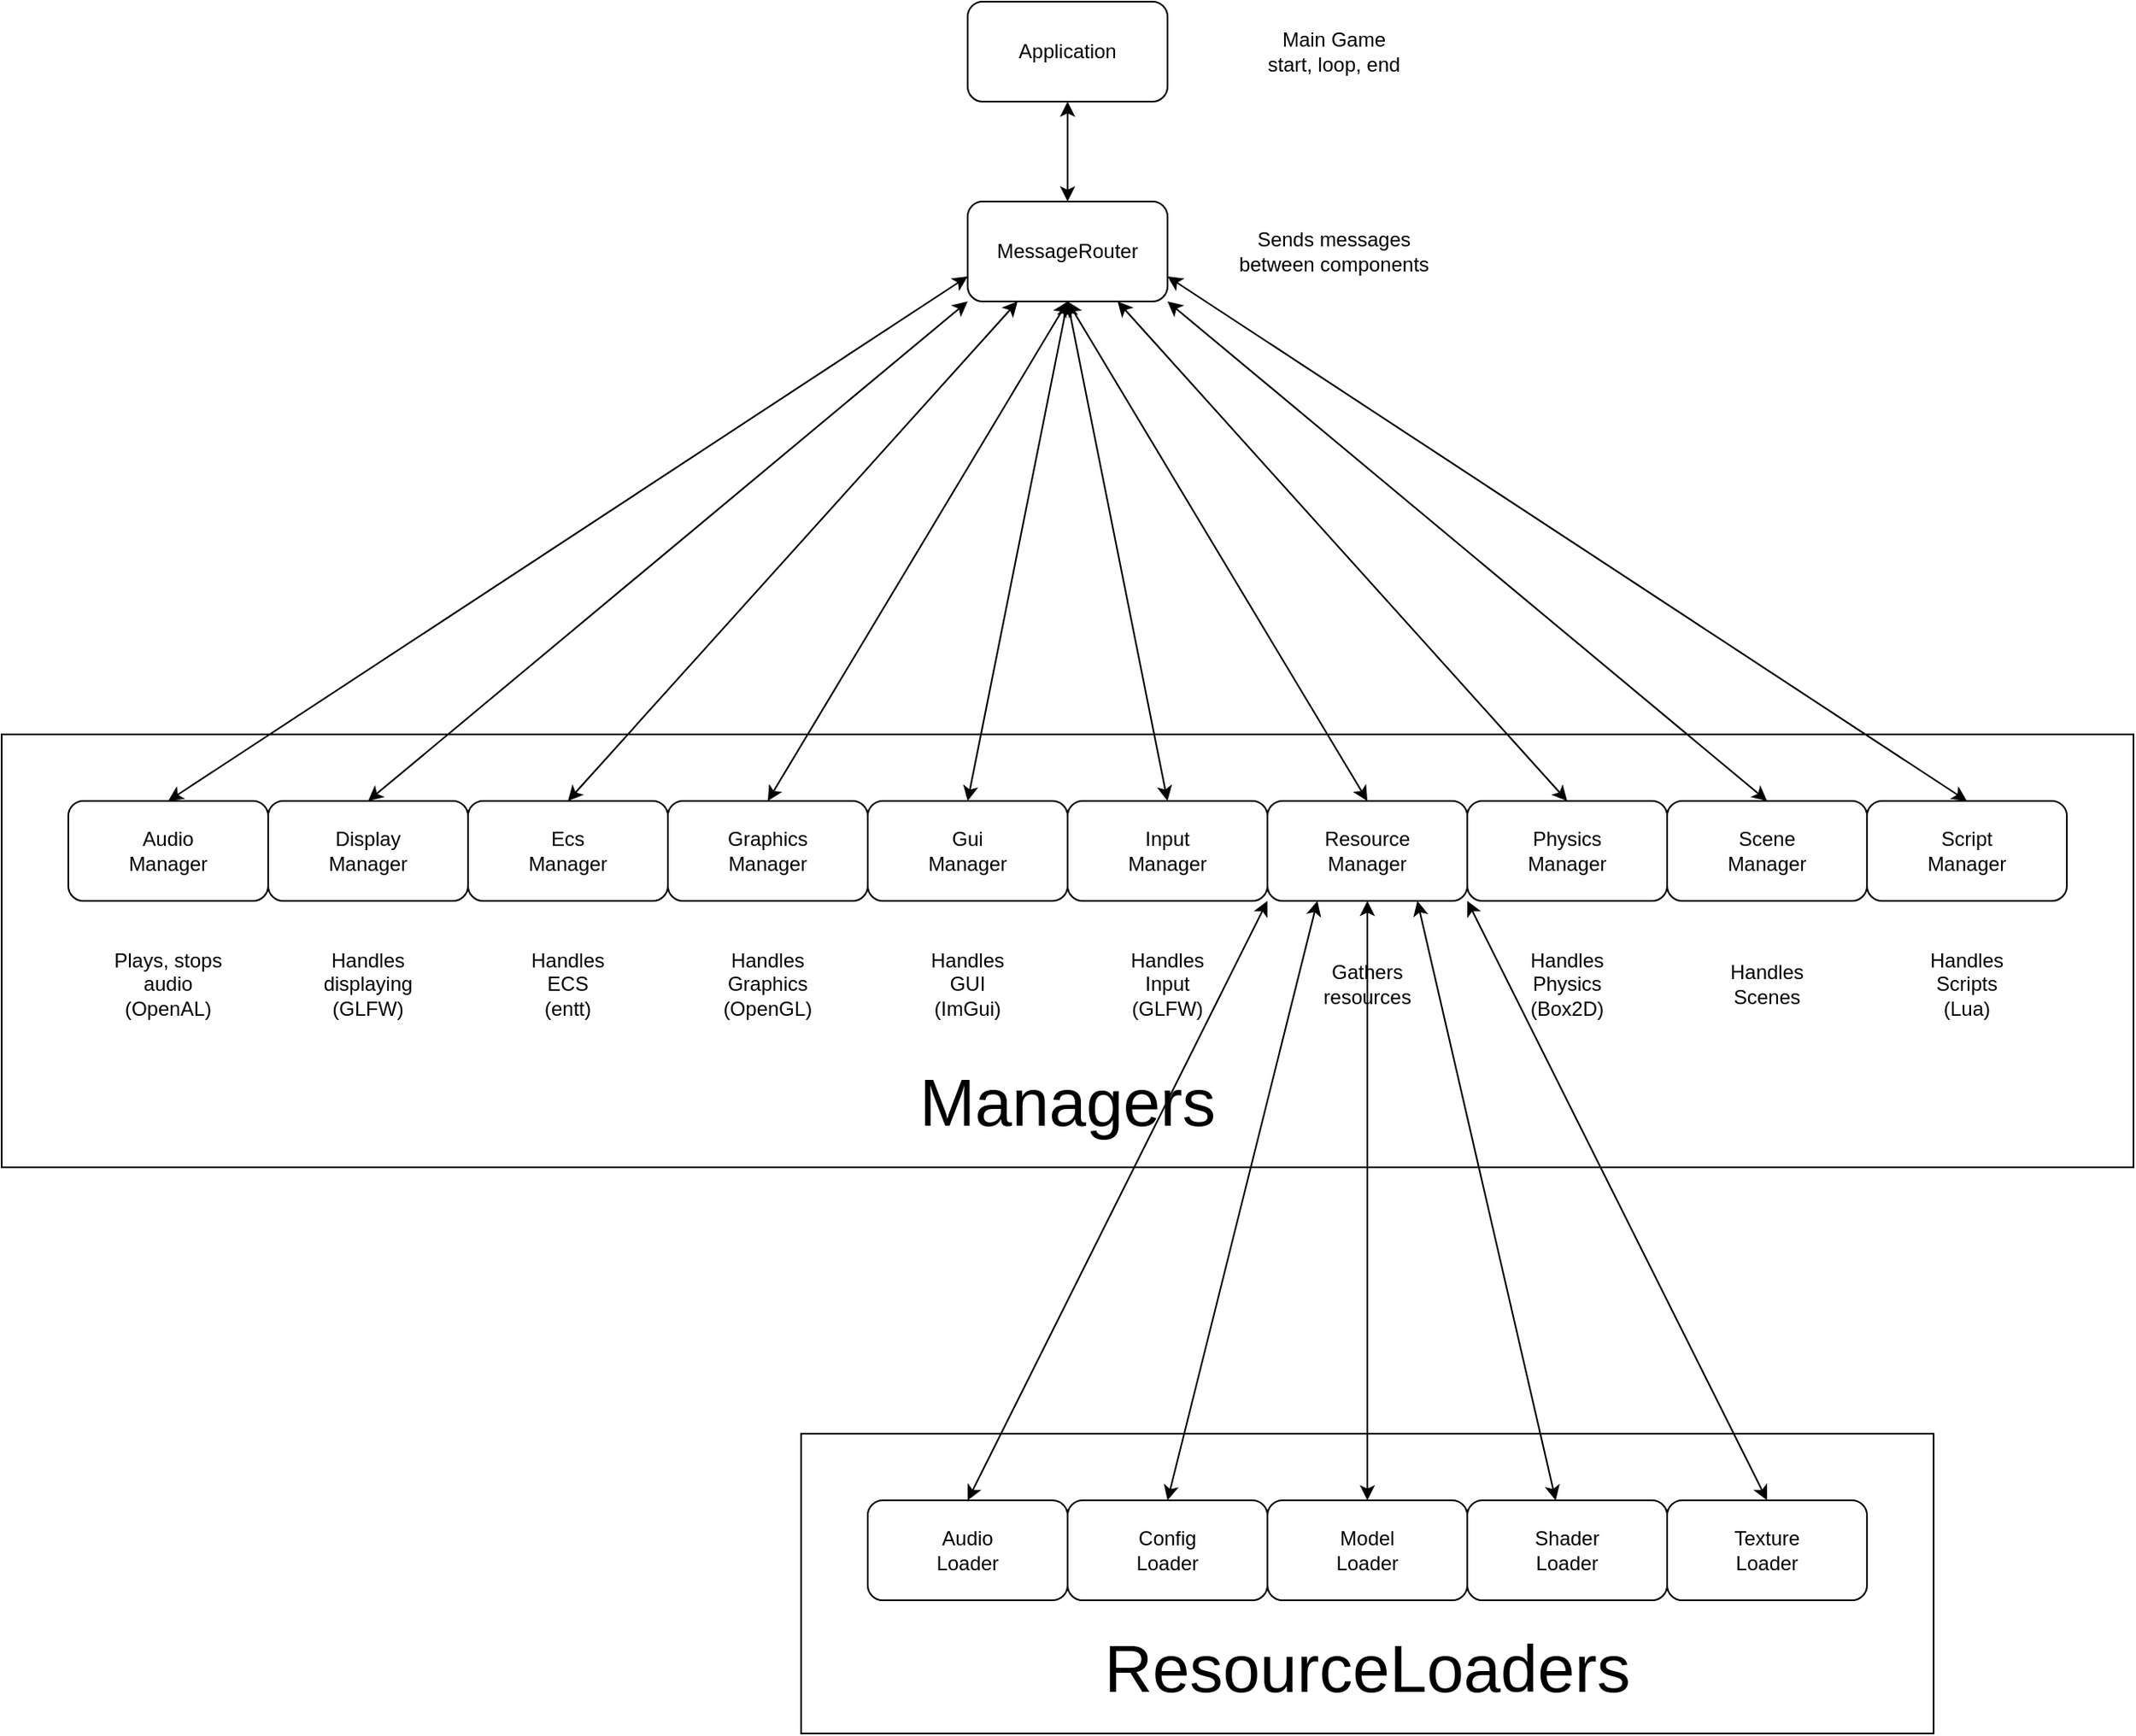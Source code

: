 <mxfile version="22.1.4" type="device">
  <diagram name="Page-1" id="W_kA3sglpmRYMi78AujP">
    <mxGraphModel dx="2359" dy="815" grid="1" gridSize="10" guides="1" tooltips="1" connect="1" arrows="1" fold="1" page="1" pageScale="1" pageWidth="850" pageHeight="1100" math="0" shadow="0">
      <root>
        <mxCell id="0" />
        <mxCell id="1" parent="0" />
        <mxCell id="ufDDuVdV7RdQUQUNFYPA-53" value="" style="rounded=0;whiteSpace=wrap;html=1;" vertex="1" parent="1">
          <mxGeometry x="-260" y="560" width="1280" height="260" as="geometry" />
        </mxCell>
        <mxCell id="ufDDuVdV7RdQUQUNFYPA-55" value="" style="rounded=0;whiteSpace=wrap;html=1;" vertex="1" parent="1">
          <mxGeometry x="220" y="980" width="680" height="180" as="geometry" />
        </mxCell>
        <mxCell id="ufDDuVdV7RdQUQUNFYPA-14" value="" style="endArrow=classic;html=1;rounded=0;exitX=0.5;exitY=0;exitDx=0;exitDy=0;entryX=0;entryY=0.75;entryDx=0;entryDy=0;startArrow=classic;startFill=1;" edge="1" parent="1" source="ufDDuVdV7RdQUQUNFYPA-12" target="ufDDuVdV7RdQUQUNFYPA-2">
          <mxGeometry width="50" height="50" relative="1" as="geometry">
            <mxPoint x="400" y="510" as="sourcePoint" />
            <mxPoint x="280" y="390" as="targetPoint" />
          </mxGeometry>
        </mxCell>
        <mxCell id="ufDDuVdV7RdQUQUNFYPA-1" value="Application" style="rounded=1;whiteSpace=wrap;html=1;" vertex="1" parent="1">
          <mxGeometry x="320" y="120" width="120" height="60" as="geometry" />
        </mxCell>
        <mxCell id="ufDDuVdV7RdQUQUNFYPA-3" style="edgeStyle=orthogonalEdgeStyle;rounded=0;orthogonalLoop=1;jettySize=auto;html=1;startArrow=classic;startFill=1;" edge="1" parent="1" source="ufDDuVdV7RdQUQUNFYPA-2" target="ufDDuVdV7RdQUQUNFYPA-1">
          <mxGeometry relative="1" as="geometry" />
        </mxCell>
        <mxCell id="ufDDuVdV7RdQUQUNFYPA-2" value="MessageRouter" style="rounded=1;whiteSpace=wrap;html=1;" vertex="1" parent="1">
          <mxGeometry x="320" y="240" width="120" height="60" as="geometry" />
        </mxCell>
        <mxCell id="ufDDuVdV7RdQUQUNFYPA-4" value="Resource&lt;br&gt;Manager" style="rounded=1;whiteSpace=wrap;html=1;" vertex="1" parent="1">
          <mxGeometry x="500" y="600" width="120" height="60" as="geometry" />
        </mxCell>
        <mxCell id="ufDDuVdV7RdQUQUNFYPA-6" value="&lt;div&gt;Gui&lt;/div&gt;Manager" style="rounded=1;whiteSpace=wrap;html=1;" vertex="1" parent="1">
          <mxGeometry x="260" y="600" width="120" height="60" as="geometry" />
        </mxCell>
        <mxCell id="ufDDuVdV7RdQUQUNFYPA-7" value="Graphics&lt;br&gt;Manager" style="rounded=1;whiteSpace=wrap;html=1;" vertex="1" parent="1">
          <mxGeometry x="140" y="600" width="120" height="60" as="geometry" />
        </mxCell>
        <mxCell id="ufDDuVdV7RdQUQUNFYPA-8" value="Ecs&lt;br&gt;Manager" style="rounded=1;whiteSpace=wrap;html=1;" vertex="1" parent="1">
          <mxGeometry x="20" y="600" width="120" height="60" as="geometry" />
        </mxCell>
        <mxCell id="ufDDuVdV7RdQUQUNFYPA-10" value="Physics&lt;br&gt;Manager" style="rounded=1;whiteSpace=wrap;html=1;" vertex="1" parent="1">
          <mxGeometry x="620" y="600" width="120" height="60" as="geometry" />
        </mxCell>
        <mxCell id="ufDDuVdV7RdQUQUNFYPA-11" value="&lt;div&gt;Script&lt;/div&gt;Manager" style="rounded=1;whiteSpace=wrap;html=1;" vertex="1" parent="1">
          <mxGeometry x="860" y="600" width="120" height="60" as="geometry" />
        </mxCell>
        <mxCell id="ufDDuVdV7RdQUQUNFYPA-12" value="Audio&lt;br&gt;Manager" style="rounded=1;whiteSpace=wrap;html=1;" vertex="1" parent="1">
          <mxGeometry x="-220" y="600" width="120" height="60" as="geometry" />
        </mxCell>
        <mxCell id="ufDDuVdV7RdQUQUNFYPA-16" value="" style="endArrow=classic;html=1;rounded=0;exitX=0.5;exitY=0;exitDx=0;exitDy=0;entryX=0.25;entryY=1;entryDx=0;entryDy=0;startArrow=classic;startFill=1;" edge="1" parent="1" source="ufDDuVdV7RdQUQUNFYPA-8" target="ufDDuVdV7RdQUQUNFYPA-2">
          <mxGeometry width="50" height="50" relative="1" as="geometry">
            <mxPoint x="30" y="610" as="sourcePoint" />
            <mxPoint x="300" y="420" as="targetPoint" />
          </mxGeometry>
        </mxCell>
        <mxCell id="ufDDuVdV7RdQUQUNFYPA-17" value="" style="endArrow=classic;html=1;rounded=0;exitX=0.5;exitY=0;exitDx=0;exitDy=0;entryX=0.5;entryY=1;entryDx=0;entryDy=0;startArrow=classic;startFill=1;" edge="1" parent="1" source="ufDDuVdV7RdQUQUNFYPA-7" target="ufDDuVdV7RdQUQUNFYPA-2">
          <mxGeometry width="50" height="50" relative="1" as="geometry">
            <mxPoint x="150" y="610" as="sourcePoint" />
            <mxPoint x="370" y="570" as="targetPoint" />
          </mxGeometry>
        </mxCell>
        <mxCell id="ufDDuVdV7RdQUQUNFYPA-18" value="" style="endArrow=classic;html=1;rounded=0;exitX=0.5;exitY=0;exitDx=0;exitDy=0;entryX=0.5;entryY=1;entryDx=0;entryDy=0;startArrow=classic;startFill=1;" edge="1" parent="1" source="ufDDuVdV7RdQUQUNFYPA-6" target="ufDDuVdV7RdQUQUNFYPA-2">
          <mxGeometry width="50" height="50" relative="1" as="geometry">
            <mxPoint x="270" y="610" as="sourcePoint" />
            <mxPoint x="390" y="560" as="targetPoint" />
          </mxGeometry>
        </mxCell>
        <mxCell id="ufDDuVdV7RdQUQUNFYPA-20" value="" style="endArrow=classic;html=1;rounded=0;exitX=0.5;exitY=0;exitDx=0;exitDy=0;entryX=0.75;entryY=1;entryDx=0;entryDy=0;startArrow=classic;startFill=1;" edge="1" parent="1" source="ufDDuVdV7RdQUQUNFYPA-10" target="ufDDuVdV7RdQUQUNFYPA-2">
          <mxGeometry width="50" height="50" relative="1" as="geometry">
            <mxPoint x="510" y="610" as="sourcePoint" />
            <mxPoint x="480" y="510" as="targetPoint" />
          </mxGeometry>
        </mxCell>
        <mxCell id="ufDDuVdV7RdQUQUNFYPA-21" value="" style="endArrow=classic;html=1;rounded=0;exitX=0.5;exitY=0;exitDx=0;exitDy=0;entryX=1;entryY=0.75;entryDx=0;entryDy=0;startArrow=classic;startFill=1;" edge="1" parent="1" source="ufDDuVdV7RdQUQUNFYPA-11" target="ufDDuVdV7RdQUQUNFYPA-2">
          <mxGeometry width="50" height="50" relative="1" as="geometry">
            <mxPoint x="630" y="610" as="sourcePoint" />
            <mxPoint x="610" y="430" as="targetPoint" />
          </mxGeometry>
        </mxCell>
        <mxCell id="ufDDuVdV7RdQUQUNFYPA-22" value="Config&lt;br&gt;Loader" style="rounded=1;whiteSpace=wrap;html=1;" vertex="1" parent="1">
          <mxGeometry x="380" y="1020" width="120" height="60" as="geometry" />
        </mxCell>
        <mxCell id="ufDDuVdV7RdQUQUNFYPA-23" value="Shader&lt;br&gt;Loader" style="rounded=1;whiteSpace=wrap;html=1;" vertex="1" parent="1">
          <mxGeometry x="620" y="1020" width="120" height="60" as="geometry" />
        </mxCell>
        <mxCell id="ufDDuVdV7RdQUQUNFYPA-24" value="Audio&lt;br&gt;Loader" style="rounded=1;whiteSpace=wrap;html=1;" vertex="1" parent="1">
          <mxGeometry x="260" y="1020" width="120" height="60" as="geometry" />
        </mxCell>
        <mxCell id="ufDDuVdV7RdQUQUNFYPA-25" value="Texture&lt;br&gt;Loader" style="rounded=1;whiteSpace=wrap;html=1;" vertex="1" parent="1">
          <mxGeometry x="740" y="1020" width="120" height="60" as="geometry" />
        </mxCell>
        <mxCell id="ufDDuVdV7RdQUQUNFYPA-26" value="Model&lt;br&gt;Loader" style="rounded=1;whiteSpace=wrap;html=1;" vertex="1" parent="1">
          <mxGeometry x="500" y="1020" width="120" height="60" as="geometry" />
        </mxCell>
        <mxCell id="ufDDuVdV7RdQUQUNFYPA-34" value="Plays, stops&lt;br&gt;audio&lt;br&gt;(OpenAL)" style="text;html=1;strokeColor=none;fillColor=none;align=center;verticalAlign=middle;whiteSpace=wrap;rounded=0;" vertex="1" parent="1">
          <mxGeometry x="-220" y="680" width="120" height="60" as="geometry" />
        </mxCell>
        <mxCell id="ufDDuVdV7RdQUQUNFYPA-35" value="Handles&lt;br&gt;ECS&lt;br&gt;(entt)" style="text;html=1;strokeColor=none;fillColor=none;align=center;verticalAlign=middle;whiteSpace=wrap;rounded=0;" vertex="1" parent="1">
          <mxGeometry x="20" y="680" width="120" height="60" as="geometry" />
        </mxCell>
        <mxCell id="ufDDuVdV7RdQUQUNFYPA-36" value="Handles&lt;br&gt;Graphics&lt;br&gt;(OpenGL)" style="text;html=1;strokeColor=none;fillColor=none;align=center;verticalAlign=middle;whiteSpace=wrap;rounded=0;" vertex="1" parent="1">
          <mxGeometry x="140" y="680" width="120" height="60" as="geometry" />
        </mxCell>
        <mxCell id="ufDDuVdV7RdQUQUNFYPA-37" value="Handles&lt;br&gt;GUI&lt;br&gt;(ImGui)" style="text;html=1;strokeColor=none;fillColor=none;align=center;verticalAlign=middle;whiteSpace=wrap;rounded=0;" vertex="1" parent="1">
          <mxGeometry x="260" y="680" width="120" height="60" as="geometry" />
        </mxCell>
        <mxCell id="ufDDuVdV7RdQUQUNFYPA-38" value="Handles&lt;br&gt;Physics&lt;br&gt;(Box2D)" style="text;html=1;strokeColor=none;fillColor=none;align=center;verticalAlign=middle;whiteSpace=wrap;rounded=0;" vertex="1" parent="1">
          <mxGeometry x="620" y="680" width="120" height="60" as="geometry" />
        </mxCell>
        <mxCell id="ufDDuVdV7RdQUQUNFYPA-39" value="Handles&lt;br&gt;Scripts&lt;br&gt;(Lua)" style="text;html=1;strokeColor=none;fillColor=none;align=center;verticalAlign=middle;whiteSpace=wrap;rounded=0;" vertex="1" parent="1">
          <mxGeometry x="860" y="680" width="120" height="60" as="geometry" />
        </mxCell>
        <mxCell id="ufDDuVdV7RdQUQUNFYPA-40" value="Sends messages&lt;br&gt;between components" style="text;html=1;strokeColor=none;fillColor=none;align=center;verticalAlign=middle;whiteSpace=wrap;rounded=0;" vertex="1" parent="1">
          <mxGeometry x="480" y="240" width="120" height="60" as="geometry" />
        </mxCell>
        <mxCell id="ufDDuVdV7RdQUQUNFYPA-41" value="Main Game &lt;br&gt;start, loop, end" style="text;html=1;strokeColor=none;fillColor=none;align=center;verticalAlign=middle;whiteSpace=wrap;rounded=0;" vertex="1" parent="1">
          <mxGeometry x="480" y="120" width="120" height="60" as="geometry" />
        </mxCell>
        <mxCell id="ufDDuVdV7RdQUQUNFYPA-43" value="&lt;div&gt;Scene&lt;br&gt;&lt;/div&gt;Manager" style="rounded=1;whiteSpace=wrap;html=1;" vertex="1" parent="1">
          <mxGeometry x="740" y="600" width="120" height="60" as="geometry" />
        </mxCell>
        <mxCell id="ufDDuVdV7RdQUQUNFYPA-44" value="Handles &lt;br&gt;Scenes" style="text;html=1;strokeColor=none;fillColor=none;align=center;verticalAlign=middle;whiteSpace=wrap;rounded=0;" vertex="1" parent="1">
          <mxGeometry x="740" y="680" width="120" height="60" as="geometry" />
        </mxCell>
        <mxCell id="ufDDuVdV7RdQUQUNFYPA-45" value="" style="endArrow=classic;html=1;rounded=0;exitX=0.5;exitY=0;exitDx=0;exitDy=0;entryX=1;entryY=1;entryDx=0;entryDy=0;startArrow=classic;startFill=1;" edge="1" parent="1" source="ufDDuVdV7RdQUQUNFYPA-43" target="ufDDuVdV7RdQUQUNFYPA-2">
          <mxGeometry width="50" height="50" relative="1" as="geometry">
            <mxPoint x="510" y="610" as="sourcePoint" />
            <mxPoint x="390" y="470" as="targetPoint" />
          </mxGeometry>
        </mxCell>
        <mxCell id="ufDDuVdV7RdQUQUNFYPA-46" value="Display&lt;br&gt;Manager" style="rounded=1;whiteSpace=wrap;html=1;" vertex="1" parent="1">
          <mxGeometry x="-100" y="600" width="120" height="60" as="geometry" />
        </mxCell>
        <mxCell id="ufDDuVdV7RdQUQUNFYPA-47" value="Handles&lt;br&gt;displaying&lt;br&gt;(GLFW)" style="text;html=1;strokeColor=none;fillColor=none;align=center;verticalAlign=middle;whiteSpace=wrap;rounded=0;" vertex="1" parent="1">
          <mxGeometry x="-100" y="680" width="120" height="60" as="geometry" />
        </mxCell>
        <mxCell id="ufDDuVdV7RdQUQUNFYPA-48" value="Input&lt;br&gt;Manager" style="rounded=1;whiteSpace=wrap;html=1;" vertex="1" parent="1">
          <mxGeometry x="380" y="600" width="120" height="60" as="geometry" />
        </mxCell>
        <mxCell id="ufDDuVdV7RdQUQUNFYPA-49" value="Handles&lt;br&gt;Input&lt;br&gt;(GLFW)" style="text;html=1;strokeColor=none;fillColor=none;align=center;verticalAlign=middle;whiteSpace=wrap;rounded=0;" vertex="1" parent="1">
          <mxGeometry x="380" y="680" width="120" height="60" as="geometry" />
        </mxCell>
        <mxCell id="ufDDuVdV7RdQUQUNFYPA-50" value="" style="endArrow=classic;html=1;rounded=0;exitX=0.5;exitY=0;exitDx=0;exitDy=0;entryX=0;entryY=1;entryDx=0;entryDy=0;startArrow=classic;startFill=1;" edge="1" parent="1" source="ufDDuVdV7RdQUQUNFYPA-46" target="ufDDuVdV7RdQUQUNFYPA-2">
          <mxGeometry width="50" height="50" relative="1" as="geometry">
            <mxPoint x="150" y="610" as="sourcePoint" />
            <mxPoint x="310" y="430" as="targetPoint" />
          </mxGeometry>
        </mxCell>
        <mxCell id="ufDDuVdV7RdQUQUNFYPA-51" value="" style="endArrow=classic;html=1;rounded=0;exitX=0.5;exitY=0;exitDx=0;exitDy=0;entryX=0.5;entryY=1;entryDx=0;entryDy=0;startArrow=classic;startFill=1;" edge="1" parent="1" source="ufDDuVdV7RdQUQUNFYPA-48" target="ufDDuVdV7RdQUQUNFYPA-2">
          <mxGeometry width="50" height="50" relative="1" as="geometry">
            <mxPoint x="630" y="610" as="sourcePoint" />
            <mxPoint x="420" y="390" as="targetPoint" />
          </mxGeometry>
        </mxCell>
        <mxCell id="ufDDuVdV7RdQUQUNFYPA-56" value="ResourceLoaders" style="text;html=1;strokeColor=none;fillColor=none;align=center;verticalAlign=middle;whiteSpace=wrap;rounded=0;fontSize=40;" vertex="1" parent="1">
          <mxGeometry x="370" y="1100" width="380" height="40" as="geometry" />
        </mxCell>
        <mxCell id="ufDDuVdV7RdQUQUNFYPA-57" value="Managers" style="text;html=1;strokeColor=none;fillColor=none;align=center;verticalAlign=middle;whiteSpace=wrap;rounded=0;fontSize=40;" vertex="1" parent="1">
          <mxGeometry x="190" y="760" width="380" height="40" as="geometry" />
        </mxCell>
        <mxCell id="ufDDuVdV7RdQUQUNFYPA-52" value="Gathers&lt;br&gt;resources" style="text;html=1;strokeColor=none;fillColor=none;align=center;verticalAlign=middle;whiteSpace=wrap;rounded=0;" vertex="1" parent="1">
          <mxGeometry x="500" y="680" width="120" height="60" as="geometry" />
        </mxCell>
        <mxCell id="ufDDuVdV7RdQUQUNFYPA-60" value="" style="endArrow=classic;html=1;rounded=0;exitX=0.5;exitY=0;exitDx=0;exitDy=0;entryX=0.5;entryY=1;entryDx=0;entryDy=0;startArrow=classic;startFill=1;" edge="1" parent="1" source="ufDDuVdV7RdQUQUNFYPA-4" target="ufDDuVdV7RdQUQUNFYPA-2">
          <mxGeometry width="50" height="50" relative="1" as="geometry">
            <mxPoint x="450" y="610" as="sourcePoint" />
            <mxPoint x="390" y="310" as="targetPoint" />
          </mxGeometry>
        </mxCell>
        <mxCell id="ufDDuVdV7RdQUQUNFYPA-61" value="" style="endArrow=classic;html=1;rounded=0;exitX=0.5;exitY=0;exitDx=0;exitDy=0;entryX=0;entryY=1;entryDx=0;entryDy=0;startArrow=classic;startFill=1;" edge="1" parent="1" source="ufDDuVdV7RdQUQUNFYPA-24" target="ufDDuVdV7RdQUQUNFYPA-4">
          <mxGeometry width="50" height="50" relative="1" as="geometry">
            <mxPoint x="450" y="610" as="sourcePoint" />
            <mxPoint x="390" y="310" as="targetPoint" />
          </mxGeometry>
        </mxCell>
        <mxCell id="ufDDuVdV7RdQUQUNFYPA-62" value="" style="endArrow=classic;html=1;rounded=0;exitX=0.5;exitY=0;exitDx=0;exitDy=0;entryX=0.25;entryY=1;entryDx=0;entryDy=0;startArrow=classic;startFill=1;" edge="1" parent="1" source="ufDDuVdV7RdQUQUNFYPA-22" target="ufDDuVdV7RdQUQUNFYPA-4">
          <mxGeometry width="50" height="50" relative="1" as="geometry">
            <mxPoint x="330" y="930" as="sourcePoint" />
            <mxPoint x="510" y="670" as="targetPoint" />
          </mxGeometry>
        </mxCell>
        <mxCell id="ufDDuVdV7RdQUQUNFYPA-63" value="" style="endArrow=classic;html=1;rounded=0;exitX=0.5;exitY=0;exitDx=0;exitDy=0;entryX=0.5;entryY=1;entryDx=0;entryDy=0;startArrow=classic;startFill=1;" edge="1" parent="1" source="ufDDuVdV7RdQUQUNFYPA-26" target="ufDDuVdV7RdQUQUNFYPA-4">
          <mxGeometry width="50" height="50" relative="1" as="geometry">
            <mxPoint x="450" y="930" as="sourcePoint" />
            <mxPoint x="540" y="670" as="targetPoint" />
          </mxGeometry>
        </mxCell>
        <mxCell id="ufDDuVdV7RdQUQUNFYPA-64" value="" style="endArrow=classic;html=1;rounded=0;entryX=0.75;entryY=1;entryDx=0;entryDy=0;startArrow=classic;startFill=1;" edge="1" parent="1" source="ufDDuVdV7RdQUQUNFYPA-23" target="ufDDuVdV7RdQUQUNFYPA-4">
          <mxGeometry width="50" height="50" relative="1" as="geometry">
            <mxPoint x="570" y="930" as="sourcePoint" />
            <mxPoint x="570" y="670" as="targetPoint" />
          </mxGeometry>
        </mxCell>
        <mxCell id="ufDDuVdV7RdQUQUNFYPA-65" value="" style="endArrow=classic;html=1;rounded=0;entryX=1;entryY=1;entryDx=0;entryDy=0;exitX=0.5;exitY=0;exitDx=0;exitDy=0;startArrow=classic;startFill=1;" edge="1" parent="1" source="ufDDuVdV7RdQUQUNFYPA-25" target="ufDDuVdV7RdQUQUNFYPA-4">
          <mxGeometry width="50" height="50" relative="1" as="geometry">
            <mxPoint x="681" y="930" as="sourcePoint" />
            <mxPoint x="600" y="670" as="targetPoint" />
          </mxGeometry>
        </mxCell>
      </root>
    </mxGraphModel>
  </diagram>
</mxfile>
